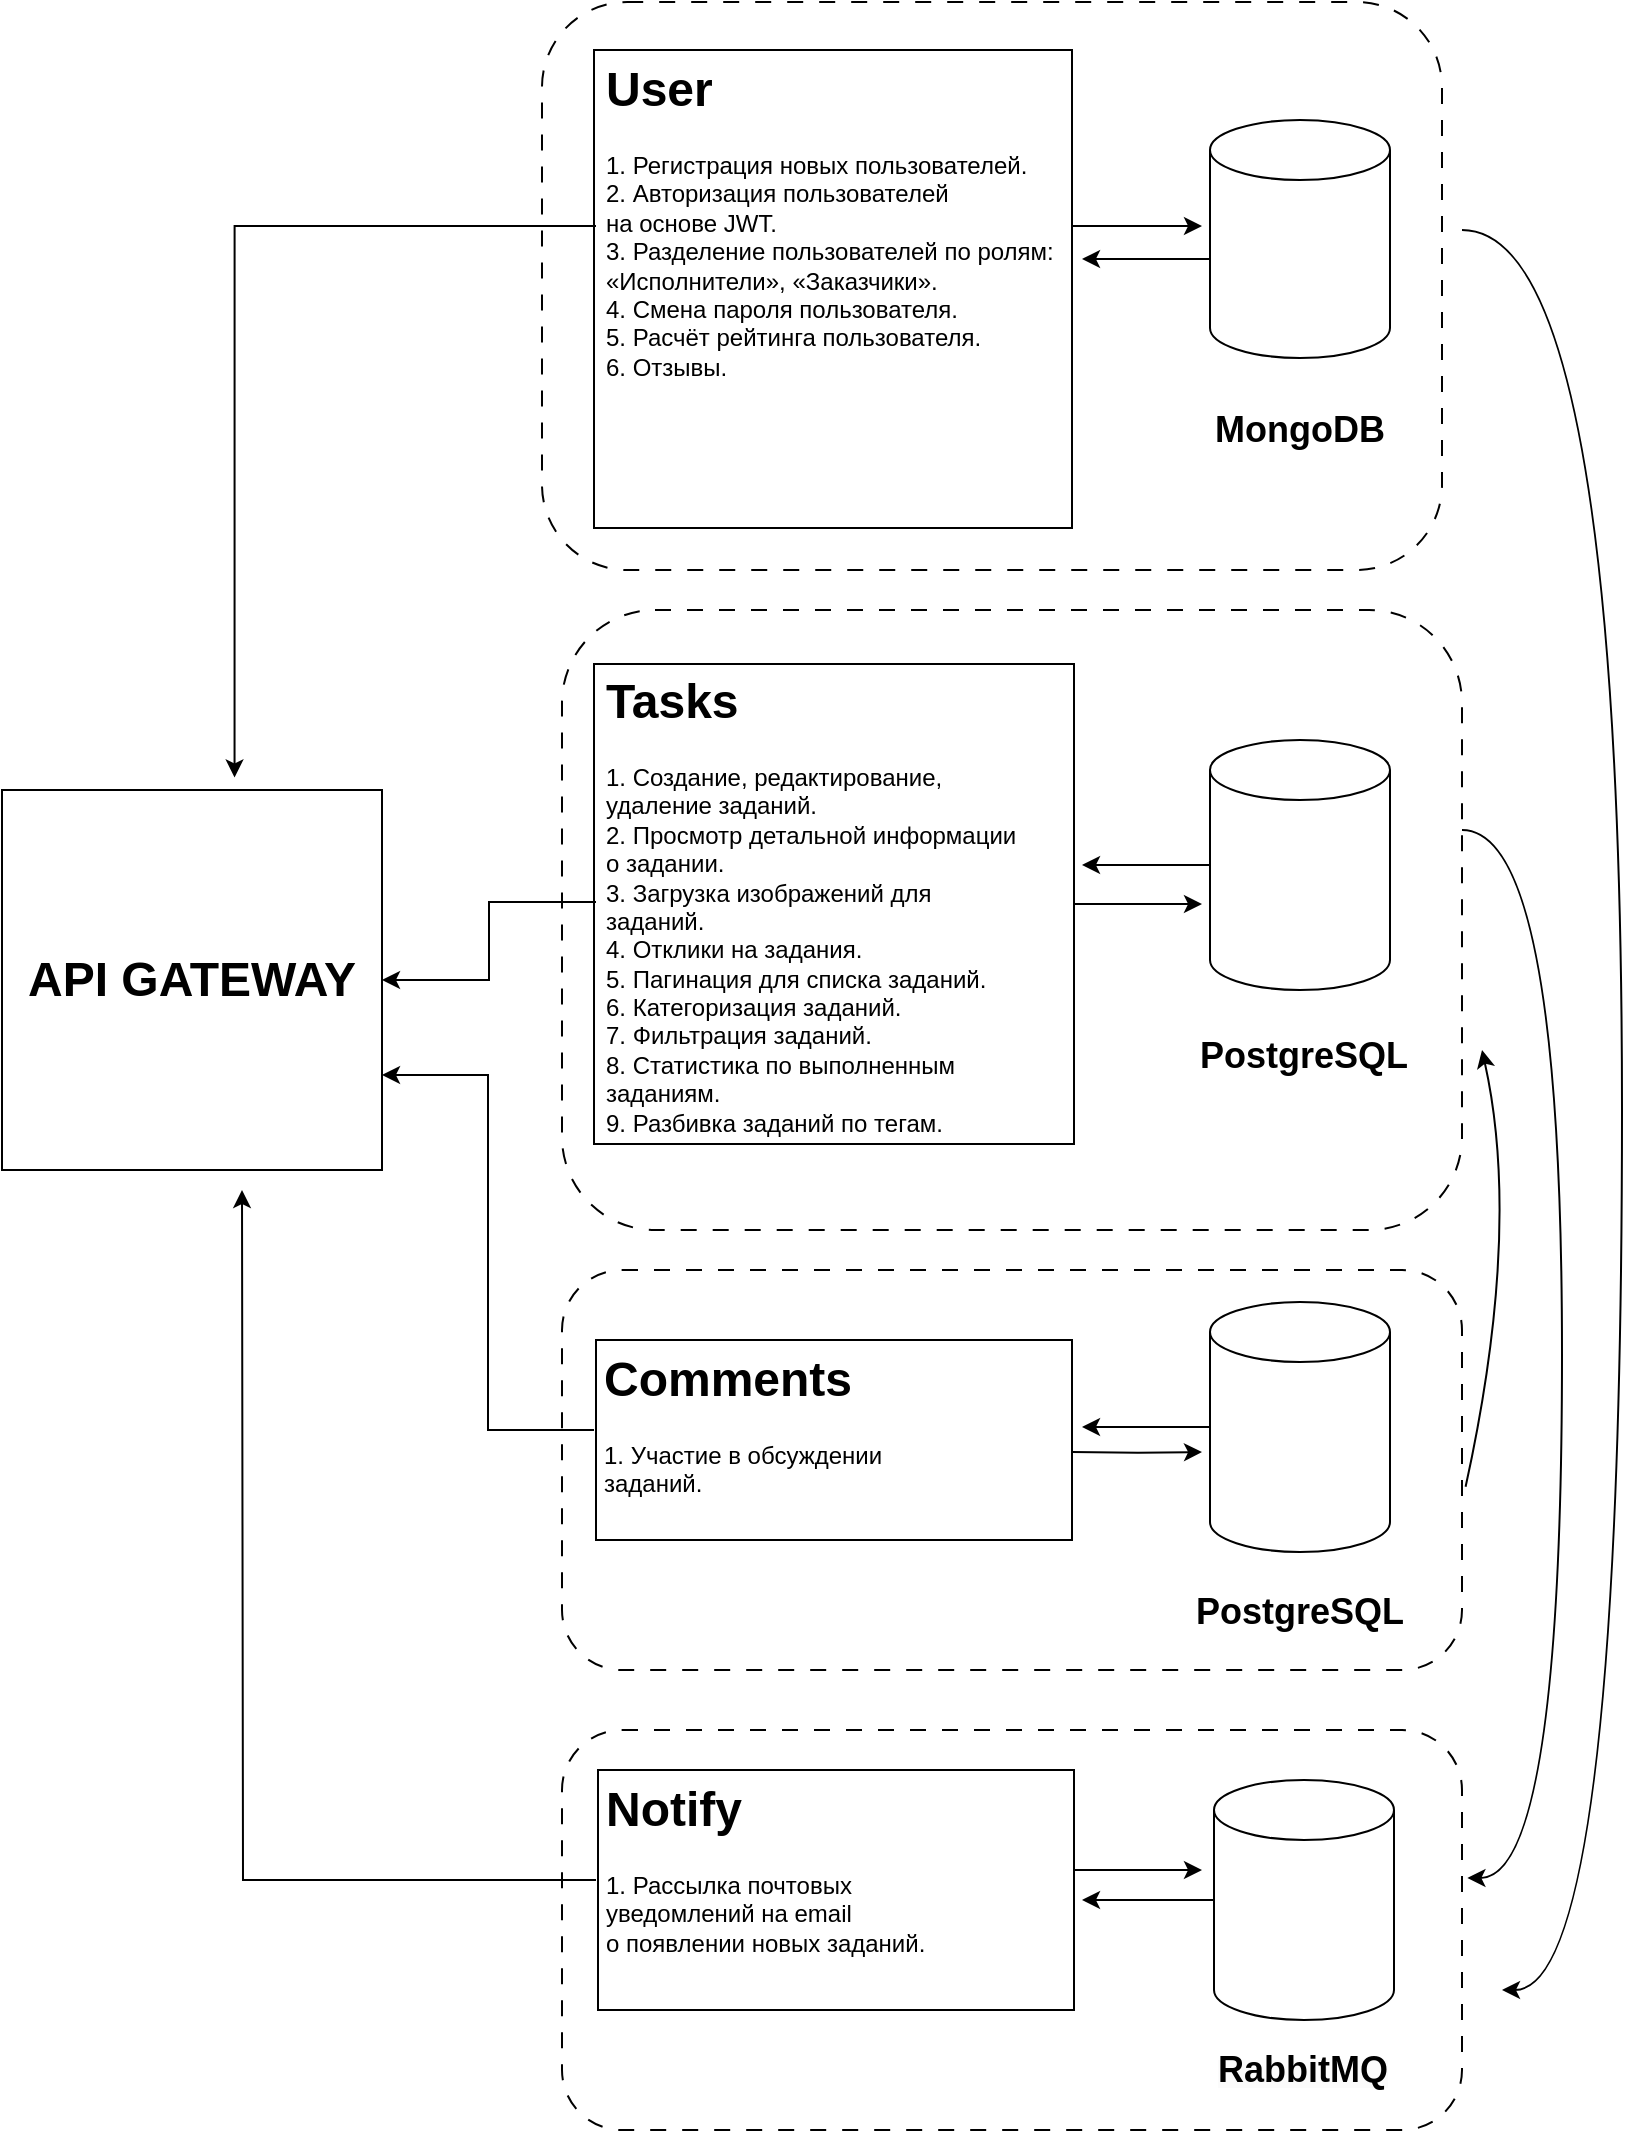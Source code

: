 <mxfile version="21.6.5" type="device">
  <diagram id="C5RBs43oDa-KdzZeNtuy" name="Page-1">
    <mxGraphModel dx="1908" dy="916" grid="1" gridSize="10" guides="1" tooltips="1" connect="1" arrows="1" fold="1" page="1" pageScale="1" pageWidth="827" pageHeight="1169" math="0" shadow="0">
      <root>
        <mxCell id="WIyWlLk6GJQsqaUBKTNV-0" />
        <mxCell id="WIyWlLk6GJQsqaUBKTNV-1" parent="WIyWlLk6GJQsqaUBKTNV-0" />
        <mxCell id="MBSrn5GWHdOphMqyXoHj-0" value="" style="whiteSpace=wrap;html=1;aspect=fixed;" parent="WIyWlLk6GJQsqaUBKTNV-1" vertex="1">
          <mxGeometry x="306" y="71" width="239" height="239" as="geometry" />
        </mxCell>
        <mxCell id="MBSrn5GWHdOphMqyXoHj-63" style="edgeStyle=orthogonalEdgeStyle;rounded=0;orthogonalLoop=1;jettySize=auto;html=1;" parent="WIyWlLk6GJQsqaUBKTNV-1" source="MBSrn5GWHdOphMqyXoHj-18" edge="1">
          <mxGeometry relative="1" as="geometry">
            <mxPoint x="610" y="498" as="targetPoint" />
          </mxGeometry>
        </mxCell>
        <mxCell id="MBSrn5GWHdOphMqyXoHj-18" value="" style="whiteSpace=wrap;html=1;aspect=fixed;" parent="WIyWlLk6GJQsqaUBKTNV-1" vertex="1">
          <mxGeometry x="306" y="378" width="240" height="240" as="geometry" />
        </mxCell>
        <mxCell id="MBSrn5GWHdOphMqyXoHj-45" style="edgeStyle=orthogonalEdgeStyle;rounded=0;orthogonalLoop=1;jettySize=auto;html=1;" parent="WIyWlLk6GJQsqaUBKTNV-1" source="MBSrn5GWHdOphMqyXoHj-27" target="MBSrn5GWHdOphMqyXoHj-42" edge="1">
          <mxGeometry relative="1" as="geometry" />
        </mxCell>
        <mxCell id="MBSrn5GWHdOphMqyXoHj-27" value="&lt;h1&gt;Tasks&lt;/h1&gt;&lt;p&gt;&lt;/p&gt;1. Создание, редактирование, удаление заданий.&lt;br&gt;2. Просмотр детальной информации о&amp;nbsp;задании.&lt;br&gt;3. Загрузка изображений для заданий.&lt;br&gt;4. Отклики на&amp;nbsp;задания.&lt;br&gt;5. Пагинация для списка заданий.&lt;br&gt;6. Категоризация заданий.&lt;br&gt;7. Фильтрация заданий.&lt;br&gt;8. Статистика по&amp;nbsp;выполненным заданиям.&lt;br&gt;9. Разбивка заданий по&amp;nbsp;тегам." style="text;html=1;strokeColor=none;fillColor=none;spacing=5;spacingTop=-20;whiteSpace=wrap;overflow=hidden;rounded=0;" parent="WIyWlLk6GJQsqaUBKTNV-1" vertex="1">
          <mxGeometry x="307" y="377" width="220" height="240" as="geometry" />
        </mxCell>
        <mxCell id="MBSrn5GWHdOphMqyXoHj-43" style="edgeStyle=orthogonalEdgeStyle;rounded=0;orthogonalLoop=1;jettySize=auto;html=1;entryX=0.612;entryY=-0.033;entryDx=0;entryDy=0;entryPerimeter=0;" parent="WIyWlLk6GJQsqaUBKTNV-1" source="MBSrn5GWHdOphMqyXoHj-29" target="MBSrn5GWHdOphMqyXoHj-42" edge="1">
          <mxGeometry relative="1" as="geometry" />
        </mxCell>
        <mxCell id="MBSrn5GWHdOphMqyXoHj-60" style="edgeStyle=orthogonalEdgeStyle;rounded=0;orthogonalLoop=1;jettySize=auto;html=1;" parent="WIyWlLk6GJQsqaUBKTNV-1" source="MBSrn5GWHdOphMqyXoHj-29" edge="1">
          <mxGeometry relative="1" as="geometry">
            <mxPoint x="610" y="159" as="targetPoint" />
          </mxGeometry>
        </mxCell>
        <mxCell id="MBSrn5GWHdOphMqyXoHj-29" value="&lt;h1&gt;User&lt;/h1&gt;&lt;p&gt;&lt;/p&gt;1. Регистрация новых пользователей.&lt;br&gt;2. Авторизация пользователей на&amp;nbsp;основе JWT.&lt;br&gt;3. Разделение пользователей по&amp;nbsp;ролям: «Исполнители», «Заказчики».&lt;br&gt;4. Смена пароля пользователя.&lt;br&gt;5. Расчёт рейтинга пользователя.&lt;br&gt;6. Отзывы." style="text;html=1;strokeColor=none;fillColor=none;spacing=5;spacingTop=-20;whiteSpace=wrap;overflow=hidden;rounded=0;" parent="WIyWlLk6GJQsqaUBKTNV-1" vertex="1">
          <mxGeometry x="307" y="71" width="238" height="176" as="geometry" />
        </mxCell>
        <mxCell id="MBSrn5GWHdOphMqyXoHj-65" style="edgeStyle=orthogonalEdgeStyle;rounded=0;orthogonalLoop=1;jettySize=auto;html=1;" parent="WIyWlLk6GJQsqaUBKTNV-1" edge="1">
          <mxGeometry relative="1" as="geometry">
            <mxPoint x="610" y="772" as="targetPoint" />
            <mxPoint x="545" y="771.947" as="sourcePoint" />
          </mxGeometry>
        </mxCell>
        <mxCell id="MBSrn5GWHdOphMqyXoHj-32" value="" style="rounded=0;whiteSpace=wrap;html=1;" parent="WIyWlLk6GJQsqaUBKTNV-1" vertex="1">
          <mxGeometry x="307" y="716" width="238" height="100" as="geometry" />
        </mxCell>
        <mxCell id="MBSrn5GWHdOphMqyXoHj-46" style="edgeStyle=orthogonalEdgeStyle;rounded=0;orthogonalLoop=1;jettySize=auto;html=1;entryX=1;entryY=0.75;entryDx=0;entryDy=0;" parent="WIyWlLk6GJQsqaUBKTNV-1" source="MBSrn5GWHdOphMqyXoHj-34" target="MBSrn5GWHdOphMqyXoHj-42" edge="1">
          <mxGeometry relative="1" as="geometry" />
        </mxCell>
        <mxCell id="MBSrn5GWHdOphMqyXoHj-34" value="&lt;h1&gt;Comments&lt;/h1&gt;&lt;p&gt;1. Участие в&amp;nbsp;обсуждении заданий.&lt;br&gt;&lt;/p&gt;" style="text;html=1;strokeColor=none;fillColor=none;spacing=5;spacingTop=-20;whiteSpace=wrap;overflow=hidden;rounded=0;" parent="WIyWlLk6GJQsqaUBKTNV-1" vertex="1">
          <mxGeometry x="306" y="716" width="190" height="90" as="geometry" />
        </mxCell>
        <mxCell id="MBSrn5GWHdOphMqyXoHj-67" style="edgeStyle=orthogonalEdgeStyle;rounded=0;orthogonalLoop=1;jettySize=auto;html=1;" parent="WIyWlLk6GJQsqaUBKTNV-1" edge="1">
          <mxGeometry relative="1" as="geometry">
            <mxPoint x="610" y="981" as="targetPoint" />
            <mxPoint x="546.0" y="981.0" as="sourcePoint" />
          </mxGeometry>
        </mxCell>
        <mxCell id="MBSrn5GWHdOphMqyXoHj-39" value="" style="rounded=0;whiteSpace=wrap;html=1;" parent="WIyWlLk6GJQsqaUBKTNV-1" vertex="1">
          <mxGeometry x="308" y="931" width="238" height="120" as="geometry" />
        </mxCell>
        <mxCell id="MBSrn5GWHdOphMqyXoHj-47" style="edgeStyle=orthogonalEdgeStyle;rounded=0;orthogonalLoop=1;jettySize=auto;html=1;" parent="WIyWlLk6GJQsqaUBKTNV-1" source="MBSrn5GWHdOphMqyXoHj-40" edge="1">
          <mxGeometry relative="1" as="geometry">
            <mxPoint x="130" y="641" as="targetPoint" />
          </mxGeometry>
        </mxCell>
        <mxCell id="MBSrn5GWHdOphMqyXoHj-40" value="&lt;h1&gt;Notify&lt;/h1&gt;&lt;p&gt;1. Рассылка почтовых уведомлений на&amp;nbsp;email о&amp;nbsp;появлении новых заданий.&lt;br&gt;&lt;/p&gt;" style="text;html=1;strokeColor=none;fillColor=none;spacing=5;spacingTop=-20;whiteSpace=wrap;overflow=hidden;rounded=0;" parent="WIyWlLk6GJQsqaUBKTNV-1" vertex="1">
          <mxGeometry x="307" y="931" width="190" height="110" as="geometry" />
        </mxCell>
        <mxCell id="MBSrn5GWHdOphMqyXoHj-42" value="&lt;font style=&quot;font-size: 24px;&quot;&gt;&lt;b style=&quot;&quot;&gt;API GATEWAY&lt;/b&gt;&lt;/font&gt;" style="whiteSpace=wrap;html=1;aspect=fixed;" parent="WIyWlLk6GJQsqaUBKTNV-1" vertex="1">
          <mxGeometry x="10" y="441" width="190" height="190" as="geometry" />
        </mxCell>
        <mxCell id="MBSrn5GWHdOphMqyXoHj-61" style="edgeStyle=orthogonalEdgeStyle;rounded=0;orthogonalLoop=1;jettySize=auto;html=1;" parent="WIyWlLk6GJQsqaUBKTNV-1" edge="1">
          <mxGeometry relative="1" as="geometry">
            <mxPoint x="550" y="175.5" as="targetPoint" />
            <mxPoint x="614" y="175.526" as="sourcePoint" />
          </mxGeometry>
        </mxCell>
        <mxCell id="MBSrn5GWHdOphMqyXoHj-48" value="" style="shape=cylinder3;whiteSpace=wrap;html=1;boundedLbl=1;backgroundOutline=1;size=15;" parent="WIyWlLk6GJQsqaUBKTNV-1" vertex="1">
          <mxGeometry x="614" y="106" width="90" height="119" as="geometry" />
        </mxCell>
        <mxCell id="MBSrn5GWHdOphMqyXoHj-49" value="&lt;font style=&quot;font-size: 18px;&quot;&gt;&lt;b&gt;MongoDB&lt;/b&gt;&lt;/font&gt;" style="text;html=1;strokeColor=none;fillColor=none;align=center;verticalAlign=middle;whiteSpace=wrap;rounded=0;" parent="WIyWlLk6GJQsqaUBKTNV-1" vertex="1">
          <mxGeometry x="629" y="246" width="60" height="30" as="geometry" />
        </mxCell>
        <mxCell id="MBSrn5GWHdOphMqyXoHj-62" style="edgeStyle=orthogonalEdgeStyle;rounded=0;orthogonalLoop=1;jettySize=auto;html=1;" parent="WIyWlLk6GJQsqaUBKTNV-1" source="MBSrn5GWHdOphMqyXoHj-51" edge="1">
          <mxGeometry relative="1" as="geometry">
            <mxPoint x="550" y="478.5" as="targetPoint" />
          </mxGeometry>
        </mxCell>
        <mxCell id="MBSrn5GWHdOphMqyXoHj-51" value="" style="shape=cylinder3;whiteSpace=wrap;html=1;boundedLbl=1;backgroundOutline=1;size=15;" parent="WIyWlLk6GJQsqaUBKTNV-1" vertex="1">
          <mxGeometry x="614" y="416" width="90" height="125" as="geometry" />
        </mxCell>
        <mxCell id="MBSrn5GWHdOphMqyXoHj-64" style="edgeStyle=orthogonalEdgeStyle;rounded=0;orthogonalLoop=1;jettySize=auto;html=1;" parent="WIyWlLk6GJQsqaUBKTNV-1" source="MBSrn5GWHdOphMqyXoHj-52" edge="1">
          <mxGeometry relative="1" as="geometry">
            <mxPoint x="550" y="759.5" as="targetPoint" />
          </mxGeometry>
        </mxCell>
        <mxCell id="MBSrn5GWHdOphMqyXoHj-52" value="" style="shape=cylinder3;whiteSpace=wrap;html=1;boundedLbl=1;backgroundOutline=1;size=15;" parent="WIyWlLk6GJQsqaUBKTNV-1" vertex="1">
          <mxGeometry x="614" y="697" width="90" height="125" as="geometry" />
        </mxCell>
        <mxCell id="MBSrn5GWHdOphMqyXoHj-53" value="&lt;span style=&quot;font-size: 18px;&quot;&gt;&lt;b&gt;PostgreSQL&lt;/b&gt;&lt;/span&gt;" style="text;html=1;strokeColor=none;fillColor=none;align=center;verticalAlign=middle;whiteSpace=wrap;rounded=0;" parent="WIyWlLk6GJQsqaUBKTNV-1" vertex="1">
          <mxGeometry x="631" y="559" width="60" height="30" as="geometry" />
        </mxCell>
        <mxCell id="MBSrn5GWHdOphMqyXoHj-54" value="&lt;span style=&quot;font-size: 18px;&quot;&gt;&lt;b&gt;PostgreSQL&lt;/b&gt;&lt;/span&gt;" style="text;html=1;strokeColor=none;fillColor=none;align=center;verticalAlign=middle;whiteSpace=wrap;rounded=0;" parent="WIyWlLk6GJQsqaUBKTNV-1" vertex="1">
          <mxGeometry x="629" y="837" width="60" height="30" as="geometry" />
        </mxCell>
        <mxCell id="MBSrn5GWHdOphMqyXoHj-55" value="&lt;span style=&quot;color: rgb(0, 0, 0); font-family: Helvetica; font-style: normal; font-variant-ligatures: normal; font-variant-caps: normal; letter-spacing: normal; orphans: 2; text-align: center; text-indent: 0px; text-transform: none; widows: 2; word-spacing: 0px; -webkit-text-stroke-width: 0px; background-color: rgb(251, 251, 251); text-decoration-thickness: initial; text-decoration-style: initial; text-decoration-color: initial; float: none; display: inline !important;&quot;&gt;&lt;font style=&quot;font-size: 18px;&quot;&gt;&lt;b&gt;RabbitMQ&lt;/b&gt;&lt;/font&gt;&lt;/span&gt;" style="text;whiteSpace=wrap;html=1;" parent="WIyWlLk6GJQsqaUBKTNV-1" vertex="1">
          <mxGeometry x="616" y="1064" width="90" height="40" as="geometry" />
        </mxCell>
        <mxCell id="MBSrn5GWHdOphMqyXoHj-66" style="edgeStyle=orthogonalEdgeStyle;rounded=0;orthogonalLoop=1;jettySize=auto;html=1;" parent="WIyWlLk6GJQsqaUBKTNV-1" source="MBSrn5GWHdOphMqyXoHj-56" edge="1">
          <mxGeometry relative="1" as="geometry">
            <mxPoint x="550" y="996" as="targetPoint" />
          </mxGeometry>
        </mxCell>
        <mxCell id="MBSrn5GWHdOphMqyXoHj-56" value="" style="shape=cylinder3;whiteSpace=wrap;html=1;boundedLbl=1;backgroundOutline=1;size=15;" parent="WIyWlLk6GJQsqaUBKTNV-1" vertex="1">
          <mxGeometry x="616" y="936" width="90" height="120" as="geometry" />
        </mxCell>
        <mxCell id="MBSrn5GWHdOphMqyXoHj-70" value="" style="rounded=1;whiteSpace=wrap;html=1;fillColor=none;dashed=1;dashPattern=8 8;" parent="WIyWlLk6GJQsqaUBKTNV-1" vertex="1">
          <mxGeometry x="280" y="47" width="450" height="284" as="geometry" />
        </mxCell>
        <mxCell id="MBSrn5GWHdOphMqyXoHj-71" value="" style="rounded=1;whiteSpace=wrap;html=1;fillColor=none;dashed=1;dashPattern=8 8;" parent="WIyWlLk6GJQsqaUBKTNV-1" vertex="1">
          <mxGeometry x="290" y="351" width="450" height="310" as="geometry" />
        </mxCell>
        <mxCell id="MBSrn5GWHdOphMqyXoHj-72" value="" style="rounded=1;whiteSpace=wrap;html=1;fillColor=none;dashed=1;dashPattern=8 8;" parent="WIyWlLk6GJQsqaUBKTNV-1" vertex="1">
          <mxGeometry x="290" y="681" width="450" height="200" as="geometry" />
        </mxCell>
        <mxCell id="MBSrn5GWHdOphMqyXoHj-73" value="" style="rounded=1;whiteSpace=wrap;html=1;fillColor=none;dashed=1;dashPattern=8 8;" parent="WIyWlLk6GJQsqaUBKTNV-1" vertex="1">
          <mxGeometry x="290" y="911" width="450" height="200" as="geometry" />
        </mxCell>
        <mxCell id="MBSrn5GWHdOphMqyXoHj-75" value="" style="edgeStyle=orthogonalEdgeStyle;rounded=0;orthogonalLoop=1;jettySize=auto;html=1;curved=1;" parent="WIyWlLk6GJQsqaUBKTNV-1" edge="1">
          <mxGeometry relative="1" as="geometry">
            <Array as="points">
              <mxPoint x="820" y="161" />
              <mxPoint x="820" y="1041" />
            </Array>
            <mxPoint x="740" y="161" as="sourcePoint" />
            <mxPoint x="760" y="1041" as="targetPoint" />
          </mxGeometry>
        </mxCell>
        <mxCell id="MBSrn5GWHdOphMqyXoHj-81" style="edgeStyle=orthogonalEdgeStyle;rounded=0;orthogonalLoop=1;jettySize=auto;html=1;curved=1;entryX=1.006;entryY=0.37;entryDx=0;entryDy=0;entryPerimeter=0;" parent="WIyWlLk6GJQsqaUBKTNV-1" edge="1">
          <mxGeometry relative="1" as="geometry">
            <mxPoint x="740" y="461" as="sourcePoint" />
            <mxPoint x="742.7" y="985.0" as="targetPoint" />
            <Array as="points">
              <mxPoint x="790" y="461" />
              <mxPoint x="790" y="985" />
            </Array>
          </mxGeometry>
        </mxCell>
        <mxCell id="MBSrn5GWHdOphMqyXoHj-83" value="" style="curved=1;endArrow=classic;html=1;rounded=0;exitX=1.004;exitY=0.542;exitDx=0;exitDy=0;exitPerimeter=0;" parent="WIyWlLk6GJQsqaUBKTNV-1" source="MBSrn5GWHdOphMqyXoHj-72" edge="1">
          <mxGeometry width="50" height="50" relative="1" as="geometry">
            <mxPoint x="850" y="751" as="sourcePoint" />
            <mxPoint x="750" y="571" as="targetPoint" />
            <Array as="points">
              <mxPoint x="770" y="661" />
            </Array>
          </mxGeometry>
        </mxCell>
      </root>
    </mxGraphModel>
  </diagram>
</mxfile>
